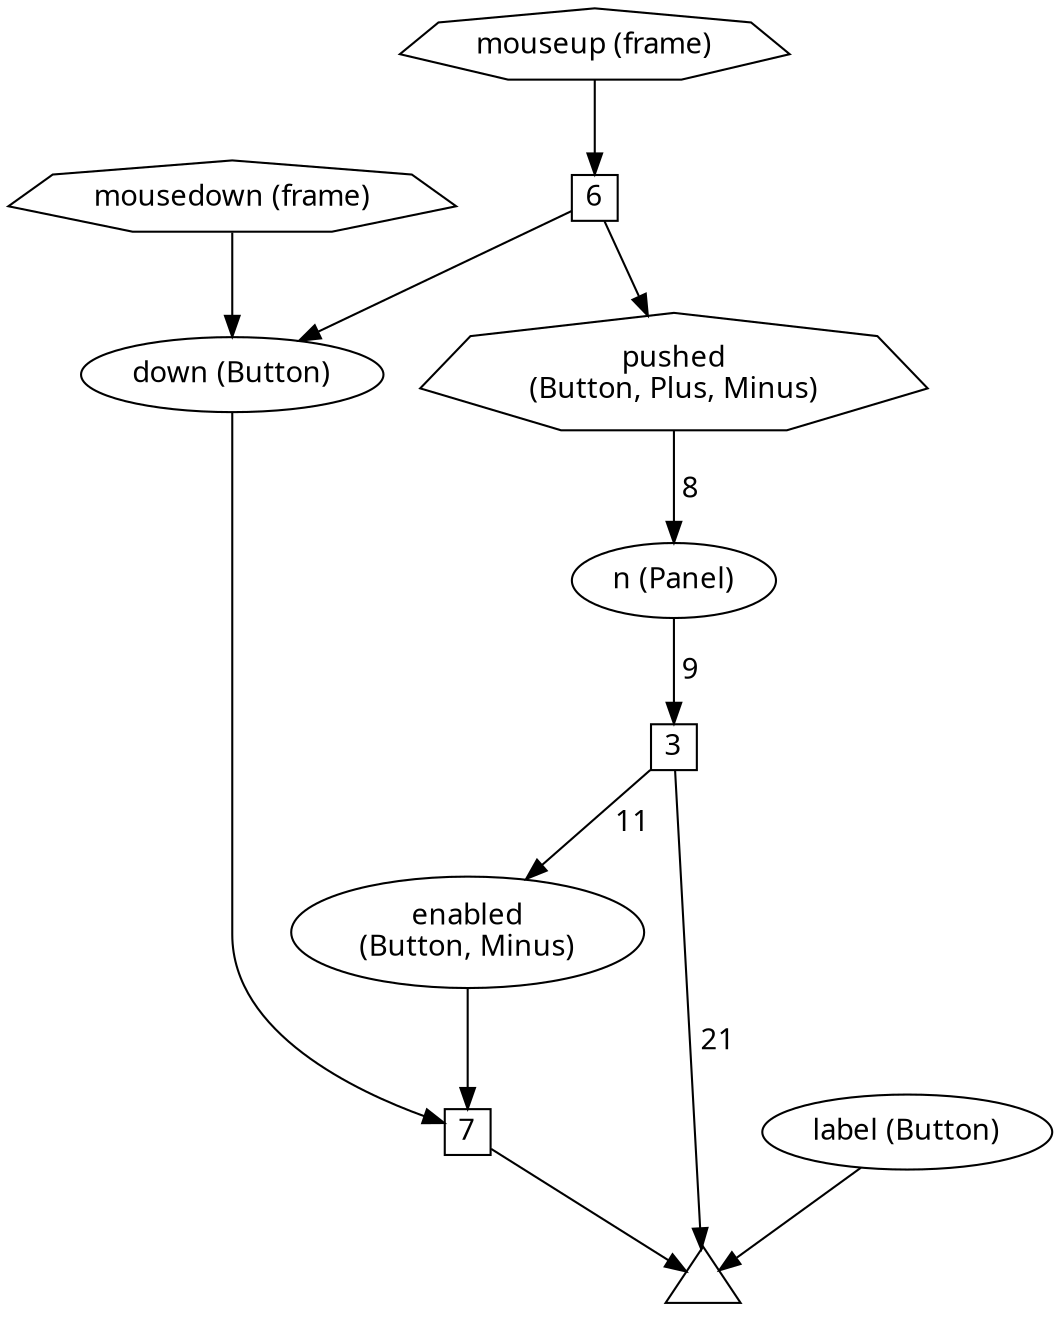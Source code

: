 digraph bender {
  node [fontname="Avenir Next"];
  edge [fontname="Avenir Next"];

  t [label="", shape=triangle, fixedsize=true, width=0.5];
  n [label="n (Panel)"];
  w3 [label="3", shape=square, fixedsize=true, width=0.3];
  enabled [label="enabled\n(Button, Minus)"]

  pushed -> n [label=" 8"];
  n -> w3 [label=" 9"];
  w3 -> t [label=" 21"];
  w3 -> enabled [label=" 11"];

  label [label="label (Button)"];
  label -> t;

  mousedown [label="mousedown (frame)", shape=septagon];
  down [label="down (Button)"];
  mousedown -> down;

  mouseup [label="mouseup (frame)", shape=septagon];
  w6 [label="6", shape=square, fixedsize=true, width=0.3];
  mouseup -> w6;
  w6 -> down;
  w6 -> pushed;

  pushed [label="pushed\n(Button, Plus, Minus)", shape=septagon];
  w7 [label="7", shape=square, fixedsize=true, width=0.3];
  enabled -> w7; 
  down -> w7;

  w7 -> t;

}
